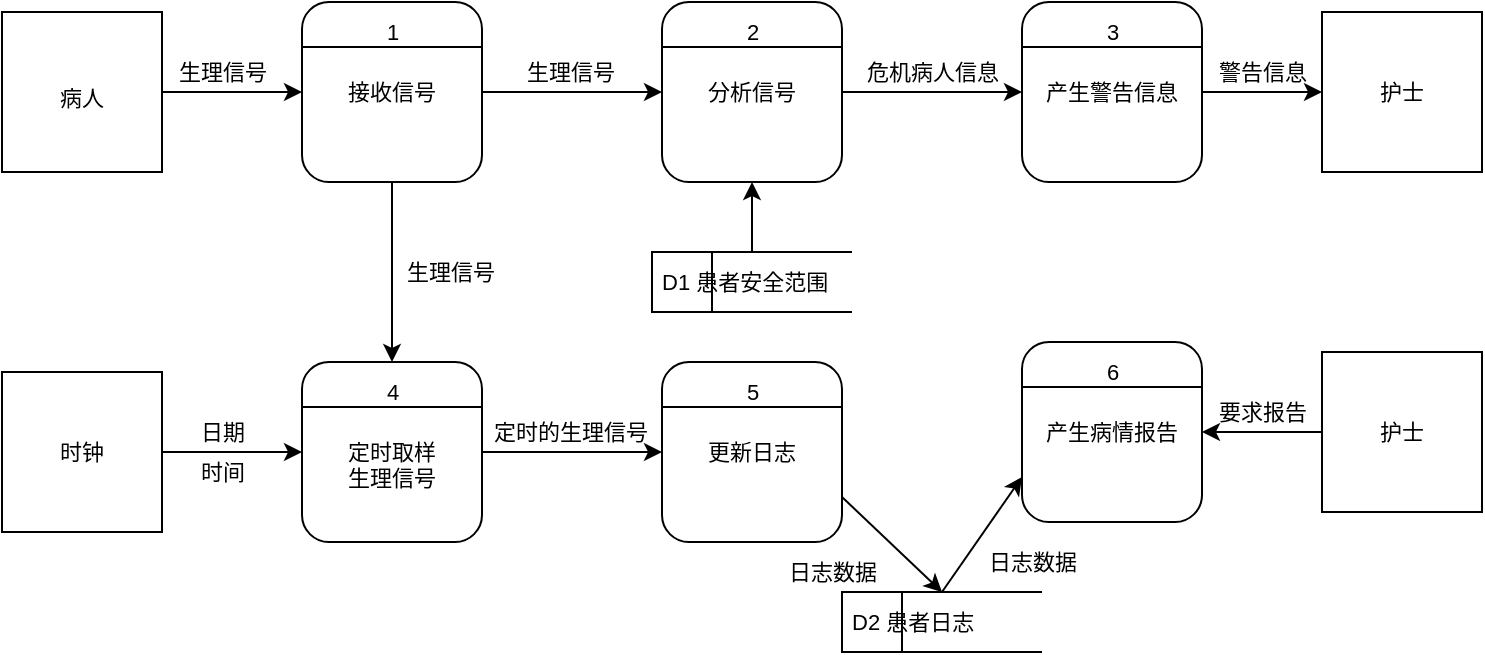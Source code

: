 <mxfile version="16.1.0" type="github">
  <diagram id="3TO2HTd1XTca4pT1SEqU" name="Page-1">
    <mxGraphModel dx="781" dy="1057" grid="1" gridSize="10" guides="1" tooltips="1" connect="1" arrows="1" fold="1" page="1" pageScale="1" pageWidth="827" pageHeight="1169" math="0" shadow="0">
      <root>
        <mxCell id="0" />
        <mxCell id="1" parent="0" />
        <mxCell id="k9_t2tAj-eUcyQC52ZqI-5" style="edgeStyle=orthogonalEdgeStyle;rounded=0;orthogonalLoop=1;jettySize=auto;html=1;exitX=1;exitY=0.5;exitDx=0;exitDy=0;entryX=0;entryY=0.5;entryDx=0;entryDy=0;fontSize=11;" edge="1" parent="1" source="k9_t2tAj-eUcyQC52ZqI-1" target="k9_t2tAj-eUcyQC52ZqI-2">
          <mxGeometry relative="1" as="geometry" />
        </mxCell>
        <mxCell id="k9_t2tAj-eUcyQC52ZqI-1" value="&lt;font style=&quot;font-size: 11px&quot;&gt;病人&lt;/font&gt;" style="whiteSpace=wrap;html=1;aspect=fixed;fontSize=22;" vertex="1" parent="1">
          <mxGeometry x="130" y="260" width="80" height="80" as="geometry" />
        </mxCell>
        <mxCell id="k9_t2tAj-eUcyQC52ZqI-41" style="edgeStyle=orthogonalEdgeStyle;rounded=0;orthogonalLoop=1;jettySize=auto;html=1;exitX=0.5;exitY=1;exitDx=0;exitDy=0;entryX=0.5;entryY=0;entryDx=0;entryDy=0;fontSize=11;" edge="1" parent="1" source="k9_t2tAj-eUcyQC52ZqI-2" target="k9_t2tAj-eUcyQC52ZqI-37">
          <mxGeometry relative="1" as="geometry" />
        </mxCell>
        <mxCell id="k9_t2tAj-eUcyQC52ZqI-2" value="接收信号" style="rounded=1;whiteSpace=wrap;html=1;fontSize=11;" vertex="1" parent="1">
          <mxGeometry x="280" y="255" width="90" height="90" as="geometry" />
        </mxCell>
        <mxCell id="k9_t2tAj-eUcyQC52ZqI-3" value="" style="endArrow=none;html=1;rounded=0;fontSize=11;exitX=0;exitY=0.25;exitDx=0;exitDy=0;entryX=1;entryY=0.25;entryDx=0;entryDy=0;" edge="1" parent="1" source="k9_t2tAj-eUcyQC52ZqI-2" target="k9_t2tAj-eUcyQC52ZqI-2">
          <mxGeometry width="50" height="50" relative="1" as="geometry">
            <mxPoint x="340" y="330" as="sourcePoint" />
            <mxPoint x="390" y="280" as="targetPoint" />
          </mxGeometry>
        </mxCell>
        <mxCell id="k9_t2tAj-eUcyQC52ZqI-4" value="1" style="text;html=1;align=center;verticalAlign=middle;resizable=0;points=[];autosize=1;strokeColor=none;fillColor=none;fontSize=11;" vertex="1" parent="1">
          <mxGeometry x="315" y="260" width="20" height="20" as="geometry" />
        </mxCell>
        <mxCell id="k9_t2tAj-eUcyQC52ZqI-6" value="生理信号" style="text;html=1;align=center;verticalAlign=middle;resizable=0;points=[];autosize=1;strokeColor=none;fillColor=none;fontSize=11;" vertex="1" parent="1">
          <mxGeometry x="210" y="280" width="60" height="20" as="geometry" />
        </mxCell>
        <mxCell id="k9_t2tAj-eUcyQC52ZqI-13" style="edgeStyle=orthogonalEdgeStyle;rounded=0;orthogonalLoop=1;jettySize=auto;html=1;entryX=0;entryY=0.5;entryDx=0;entryDy=0;fontSize=11;exitX=1;exitY=0.5;exitDx=0;exitDy=0;" edge="1" parent="1" target="k9_t2tAj-eUcyQC52ZqI-14" source="k9_t2tAj-eUcyQC52ZqI-2">
          <mxGeometry relative="1" as="geometry">
            <mxPoint x="390" y="310" as="sourcePoint" />
          </mxGeometry>
        </mxCell>
        <mxCell id="k9_t2tAj-eUcyQC52ZqI-24" style="edgeStyle=orthogonalEdgeStyle;rounded=0;orthogonalLoop=1;jettySize=auto;html=1;exitX=1;exitY=0.5;exitDx=0;exitDy=0;fontSize=11;entryX=0;entryY=0.5;entryDx=0;entryDy=0;" edge="1" parent="1" source="k9_t2tAj-eUcyQC52ZqI-14" target="k9_t2tAj-eUcyQC52ZqI-21">
          <mxGeometry relative="1" as="geometry" />
        </mxCell>
        <mxCell id="k9_t2tAj-eUcyQC52ZqI-14" value="分析信号" style="rounded=1;whiteSpace=wrap;html=1;fontSize=11;" vertex="1" parent="1">
          <mxGeometry x="460" y="255" width="90" height="90" as="geometry" />
        </mxCell>
        <mxCell id="k9_t2tAj-eUcyQC52ZqI-15" value="" style="endArrow=none;html=1;rounded=0;fontSize=11;exitX=0;exitY=0.25;exitDx=0;exitDy=0;entryX=1;entryY=0.25;entryDx=0;entryDy=0;" edge="1" parent="1" source="k9_t2tAj-eUcyQC52ZqI-14" target="k9_t2tAj-eUcyQC52ZqI-14">
          <mxGeometry width="50" height="50" relative="1" as="geometry">
            <mxPoint x="530" y="330" as="sourcePoint" />
            <mxPoint x="580" y="280" as="targetPoint" />
          </mxGeometry>
        </mxCell>
        <mxCell id="k9_t2tAj-eUcyQC52ZqI-16" value="2" style="text;html=1;align=center;verticalAlign=middle;resizable=0;points=[];autosize=1;strokeColor=none;fillColor=none;fontSize=11;" vertex="1" parent="1">
          <mxGeometry x="495" y="260" width="20" height="20" as="geometry" />
        </mxCell>
        <mxCell id="k9_t2tAj-eUcyQC52ZqI-17" value="生理信号" style="text;html=1;align=center;verticalAlign=middle;resizable=0;points=[];autosize=1;strokeColor=none;fillColor=none;fontSize=11;" vertex="1" parent="1">
          <mxGeometry x="384" y="280" width="60" height="20" as="geometry" />
        </mxCell>
        <mxCell id="k9_t2tAj-eUcyQC52ZqI-19" style="edgeStyle=orthogonalEdgeStyle;rounded=0;orthogonalLoop=1;jettySize=auto;html=1;exitX=0.5;exitY=0;exitDx=0;exitDy=0;entryX=0.5;entryY=1;entryDx=0;entryDy=0;fontSize=11;" edge="1" parent="1" source="k9_t2tAj-eUcyQC52ZqI-18" target="k9_t2tAj-eUcyQC52ZqI-14">
          <mxGeometry relative="1" as="geometry" />
        </mxCell>
        <mxCell id="k9_t2tAj-eUcyQC52ZqI-18" value="D1&lt;span style=&quot;white-space: pre&quot;&gt;	&lt;/span&gt;患者安全范围" style="html=1;dashed=0;whitespace=wrap;shape=mxgraph.dfd.dataStoreID;align=left;spacingLeft=3;points=[[0,0],[0.5,0],[1,0],[0,0.5],[1,0.5],[0,1],[0.5,1],[1,1]];fontSize=11;" vertex="1" parent="1">
          <mxGeometry x="455" y="380" width="100" height="30" as="geometry" />
        </mxCell>
        <mxCell id="k9_t2tAj-eUcyQC52ZqI-27" style="edgeStyle=orthogonalEdgeStyle;rounded=0;orthogonalLoop=1;jettySize=auto;html=1;exitX=1;exitY=0.5;exitDx=0;exitDy=0;entryX=0;entryY=0.5;entryDx=0;entryDy=0;fontSize=11;" edge="1" parent="1" source="k9_t2tAj-eUcyQC52ZqI-21" target="k9_t2tAj-eUcyQC52ZqI-26">
          <mxGeometry relative="1" as="geometry" />
        </mxCell>
        <mxCell id="k9_t2tAj-eUcyQC52ZqI-21" value="产生警告信息" style="rounded=1;whiteSpace=wrap;html=1;fontSize=11;" vertex="1" parent="1">
          <mxGeometry x="640" y="255" width="90" height="90" as="geometry" />
        </mxCell>
        <mxCell id="k9_t2tAj-eUcyQC52ZqI-22" value="" style="endArrow=none;html=1;rounded=0;fontSize=11;exitX=0;exitY=0.25;exitDx=0;exitDy=0;entryX=1;entryY=0.25;entryDx=0;entryDy=0;" edge="1" parent="1" source="k9_t2tAj-eUcyQC52ZqI-21" target="k9_t2tAj-eUcyQC52ZqI-21">
          <mxGeometry width="50" height="50" relative="1" as="geometry">
            <mxPoint x="710" y="330" as="sourcePoint" />
            <mxPoint x="760" y="280" as="targetPoint" />
          </mxGeometry>
        </mxCell>
        <mxCell id="k9_t2tAj-eUcyQC52ZqI-23" value="3" style="text;html=1;align=center;verticalAlign=middle;resizable=0;points=[];autosize=1;strokeColor=none;fillColor=none;fontSize=11;" vertex="1" parent="1">
          <mxGeometry x="675" y="260" width="20" height="20" as="geometry" />
        </mxCell>
        <mxCell id="k9_t2tAj-eUcyQC52ZqI-25" value="危机病人信息" style="text;html=1;align=center;verticalAlign=middle;resizable=0;points=[];autosize=1;strokeColor=none;fillColor=none;fontSize=11;" vertex="1" parent="1">
          <mxGeometry x="550" y="280" width="90" height="20" as="geometry" />
        </mxCell>
        <mxCell id="k9_t2tAj-eUcyQC52ZqI-26" value="护士" style="whiteSpace=wrap;html=1;aspect=fixed;fontSize=11;" vertex="1" parent="1">
          <mxGeometry x="790" y="260" width="80" height="80" as="geometry" />
        </mxCell>
        <mxCell id="k9_t2tAj-eUcyQC52ZqI-29" value="警告信息" style="text;html=1;align=center;verticalAlign=middle;resizable=0;points=[];autosize=1;strokeColor=none;fillColor=none;fontSize=11;" vertex="1" parent="1">
          <mxGeometry x="730" y="280" width="60" height="20" as="geometry" />
        </mxCell>
        <mxCell id="k9_t2tAj-eUcyQC52ZqI-34" style="edgeStyle=orthogonalEdgeStyle;rounded=0;orthogonalLoop=1;jettySize=auto;html=1;exitX=1;exitY=0.5;exitDx=0;exitDy=0;fontSize=11;entryX=0;entryY=0.5;entryDx=0;entryDy=0;" edge="1" parent="1" source="k9_t2tAj-eUcyQC52ZqI-30" target="k9_t2tAj-eUcyQC52ZqI-37">
          <mxGeometry relative="1" as="geometry">
            <mxPoint x="280" y="480" as="targetPoint" />
          </mxGeometry>
        </mxCell>
        <mxCell id="k9_t2tAj-eUcyQC52ZqI-30" value="时钟" style="whiteSpace=wrap;html=1;aspect=fixed;fontSize=11;" vertex="1" parent="1">
          <mxGeometry x="130" y="440" width="80" height="80" as="geometry" />
        </mxCell>
        <mxCell id="k9_t2tAj-eUcyQC52ZqI-35" value="日期" style="text;html=1;align=center;verticalAlign=middle;resizable=0;points=[];autosize=1;strokeColor=none;fillColor=none;fontSize=11;" vertex="1" parent="1">
          <mxGeometry x="220" y="460" width="40" height="20" as="geometry" />
        </mxCell>
        <mxCell id="k9_t2tAj-eUcyQC52ZqI-36" value="时间" style="text;html=1;align=center;verticalAlign=middle;resizable=0;points=[];autosize=1;strokeColor=none;fillColor=none;fontSize=11;" vertex="1" parent="1">
          <mxGeometry x="220" y="480" width="40" height="20" as="geometry" />
        </mxCell>
        <mxCell id="k9_t2tAj-eUcyQC52ZqI-46" style="edgeStyle=orthogonalEdgeStyle;rounded=0;orthogonalLoop=1;jettySize=auto;html=1;exitX=1;exitY=0.5;exitDx=0;exitDy=0;entryX=0;entryY=0.5;entryDx=0;entryDy=0;fontSize=11;" edge="1" parent="1" source="k9_t2tAj-eUcyQC52ZqI-37" target="k9_t2tAj-eUcyQC52ZqI-43">
          <mxGeometry relative="1" as="geometry" />
        </mxCell>
        <mxCell id="k9_t2tAj-eUcyQC52ZqI-37" value="&lt;br&gt;定时取样&lt;br&gt;生理信号" style="rounded=1;whiteSpace=wrap;html=1;fontSize=11;" vertex="1" parent="1">
          <mxGeometry x="280" y="435" width="90" height="90" as="geometry" />
        </mxCell>
        <mxCell id="k9_t2tAj-eUcyQC52ZqI-38" value="" style="endArrow=none;html=1;rounded=0;fontSize=11;exitX=0;exitY=0.25;exitDx=0;exitDy=0;entryX=1;entryY=0.25;entryDx=0;entryDy=0;" edge="1" parent="1" source="k9_t2tAj-eUcyQC52ZqI-37" target="k9_t2tAj-eUcyQC52ZqI-37">
          <mxGeometry width="50" height="50" relative="1" as="geometry">
            <mxPoint x="340" y="510" as="sourcePoint" />
            <mxPoint x="390" y="460" as="targetPoint" />
          </mxGeometry>
        </mxCell>
        <mxCell id="k9_t2tAj-eUcyQC52ZqI-39" value="4" style="text;html=1;align=center;verticalAlign=middle;resizable=0;points=[];autosize=1;strokeColor=none;fillColor=none;fontSize=11;" vertex="1" parent="1">
          <mxGeometry x="315" y="440" width="20" height="20" as="geometry" />
        </mxCell>
        <mxCell id="k9_t2tAj-eUcyQC52ZqI-42" value="生理信号" style="text;html=1;align=center;verticalAlign=middle;resizable=0;points=[];autosize=1;strokeColor=none;fillColor=none;fontSize=11;" vertex="1" parent="1">
          <mxGeometry x="324" y="380" width="60" height="20" as="geometry" />
        </mxCell>
        <mxCell id="k9_t2tAj-eUcyQC52ZqI-43" value="更新日志" style="rounded=1;whiteSpace=wrap;html=1;fontSize=11;" vertex="1" parent="1">
          <mxGeometry x="460" y="435" width="90" height="90" as="geometry" />
        </mxCell>
        <mxCell id="k9_t2tAj-eUcyQC52ZqI-44" value="" style="endArrow=none;html=1;rounded=0;fontSize=11;exitX=0;exitY=0.25;exitDx=0;exitDy=0;entryX=1;entryY=0.25;entryDx=0;entryDy=0;" edge="1" parent="1" source="k9_t2tAj-eUcyQC52ZqI-43" target="k9_t2tAj-eUcyQC52ZqI-43">
          <mxGeometry width="50" height="50" relative="1" as="geometry">
            <mxPoint x="520" y="500" as="sourcePoint" />
            <mxPoint x="570" y="450" as="targetPoint" />
          </mxGeometry>
        </mxCell>
        <mxCell id="k9_t2tAj-eUcyQC52ZqI-45" value="5" style="text;html=1;align=center;verticalAlign=middle;resizable=0;points=[];autosize=1;strokeColor=none;fillColor=none;fontSize=11;" vertex="1" parent="1">
          <mxGeometry x="495" y="440" width="20" height="20" as="geometry" />
        </mxCell>
        <mxCell id="k9_t2tAj-eUcyQC52ZqI-47" value="定时的生理信号" style="text;html=1;align=center;verticalAlign=middle;resizable=0;points=[];autosize=1;strokeColor=none;fillColor=none;fontSize=11;" vertex="1" parent="1">
          <mxGeometry x="364" y="460" width="100" height="20" as="geometry" />
        </mxCell>
        <mxCell id="k9_t2tAj-eUcyQC52ZqI-49" value="D2&lt;span style=&quot;white-space: pre&quot;&gt;	&lt;/span&gt;患者日志" style="html=1;dashed=0;whitespace=wrap;shape=mxgraph.dfd.dataStoreID;align=left;spacingLeft=3;points=[[0,0],[0.5,0],[1,0],[0,0.5],[1,0.5],[0,1],[0.5,1],[1,1]];fontSize=11;" vertex="1" parent="1">
          <mxGeometry x="550" y="550" width="100" height="30" as="geometry" />
        </mxCell>
        <mxCell id="k9_t2tAj-eUcyQC52ZqI-51" value="" style="endArrow=classic;html=1;rounded=0;fontSize=11;exitX=1;exitY=0.75;exitDx=0;exitDy=0;entryX=0.5;entryY=0;entryDx=0;entryDy=0;" edge="1" parent="1" source="k9_t2tAj-eUcyQC52ZqI-43" target="k9_t2tAj-eUcyQC52ZqI-49">
          <mxGeometry width="50" height="50" relative="1" as="geometry">
            <mxPoint x="620" y="450" as="sourcePoint" />
            <mxPoint x="670" y="400" as="targetPoint" />
          </mxGeometry>
        </mxCell>
        <mxCell id="k9_t2tAj-eUcyQC52ZqI-52" value="产生病情报告" style="rounded=1;whiteSpace=wrap;html=1;fontSize=11;" vertex="1" parent="1">
          <mxGeometry x="640" y="425" width="90" height="90" as="geometry" />
        </mxCell>
        <mxCell id="k9_t2tAj-eUcyQC52ZqI-53" value="" style="endArrow=none;html=1;rounded=0;fontSize=11;exitX=0;exitY=0.25;exitDx=0;exitDy=0;entryX=1;entryY=0.25;entryDx=0;entryDy=0;" edge="1" parent="1" source="k9_t2tAj-eUcyQC52ZqI-52" target="k9_t2tAj-eUcyQC52ZqI-52">
          <mxGeometry width="50" height="50" relative="1" as="geometry">
            <mxPoint x="710" y="490" as="sourcePoint" />
            <mxPoint x="760" y="440" as="targetPoint" />
          </mxGeometry>
        </mxCell>
        <mxCell id="k9_t2tAj-eUcyQC52ZqI-54" value="6" style="text;html=1;align=center;verticalAlign=middle;resizable=0;points=[];autosize=1;strokeColor=none;fillColor=none;fontSize=11;" vertex="1" parent="1">
          <mxGeometry x="675" y="430" width="20" height="20" as="geometry" />
        </mxCell>
        <mxCell id="k9_t2tAj-eUcyQC52ZqI-55" value="" style="endArrow=classic;html=1;rounded=0;fontSize=11;exitX=0.5;exitY=0;exitDx=0;exitDy=0;entryX=0;entryY=0.75;entryDx=0;entryDy=0;" edge="1" parent="1" source="k9_t2tAj-eUcyQC52ZqI-49" target="k9_t2tAj-eUcyQC52ZqI-52">
          <mxGeometry width="50" height="50" relative="1" as="geometry">
            <mxPoint x="730" y="600" as="sourcePoint" />
            <mxPoint x="780" y="550" as="targetPoint" />
          </mxGeometry>
        </mxCell>
        <mxCell id="k9_t2tAj-eUcyQC52ZqI-57" value="日志数据" style="text;html=1;align=center;verticalAlign=middle;resizable=0;points=[];autosize=1;strokeColor=none;fillColor=none;fontSize=11;" vertex="1" parent="1">
          <mxGeometry x="515" y="530" width="60" height="20" as="geometry" />
        </mxCell>
        <mxCell id="k9_t2tAj-eUcyQC52ZqI-58" value="日志数据" style="text;html=1;align=center;verticalAlign=middle;resizable=0;points=[];autosize=1;strokeColor=none;fillColor=none;fontSize=11;" vertex="1" parent="1">
          <mxGeometry x="615" y="525" width="60" height="20" as="geometry" />
        </mxCell>
        <mxCell id="k9_t2tAj-eUcyQC52ZqI-60" style="edgeStyle=orthogonalEdgeStyle;rounded=0;orthogonalLoop=1;jettySize=auto;html=1;exitX=0;exitY=0.5;exitDx=0;exitDy=0;entryX=1;entryY=0.5;entryDx=0;entryDy=0;fontSize=11;" edge="1" parent="1" source="k9_t2tAj-eUcyQC52ZqI-59" target="k9_t2tAj-eUcyQC52ZqI-52">
          <mxGeometry relative="1" as="geometry" />
        </mxCell>
        <mxCell id="k9_t2tAj-eUcyQC52ZqI-59" value="护士" style="whiteSpace=wrap;html=1;aspect=fixed;fontSize=11;" vertex="1" parent="1">
          <mxGeometry x="790" y="430" width="80" height="80" as="geometry" />
        </mxCell>
        <mxCell id="k9_t2tAj-eUcyQC52ZqI-61" value="要求报告" style="text;html=1;align=center;verticalAlign=middle;resizable=0;points=[];autosize=1;strokeColor=none;fillColor=none;fontSize=11;" vertex="1" parent="1">
          <mxGeometry x="730" y="450" width="60" height="20" as="geometry" />
        </mxCell>
      </root>
    </mxGraphModel>
  </diagram>
</mxfile>
